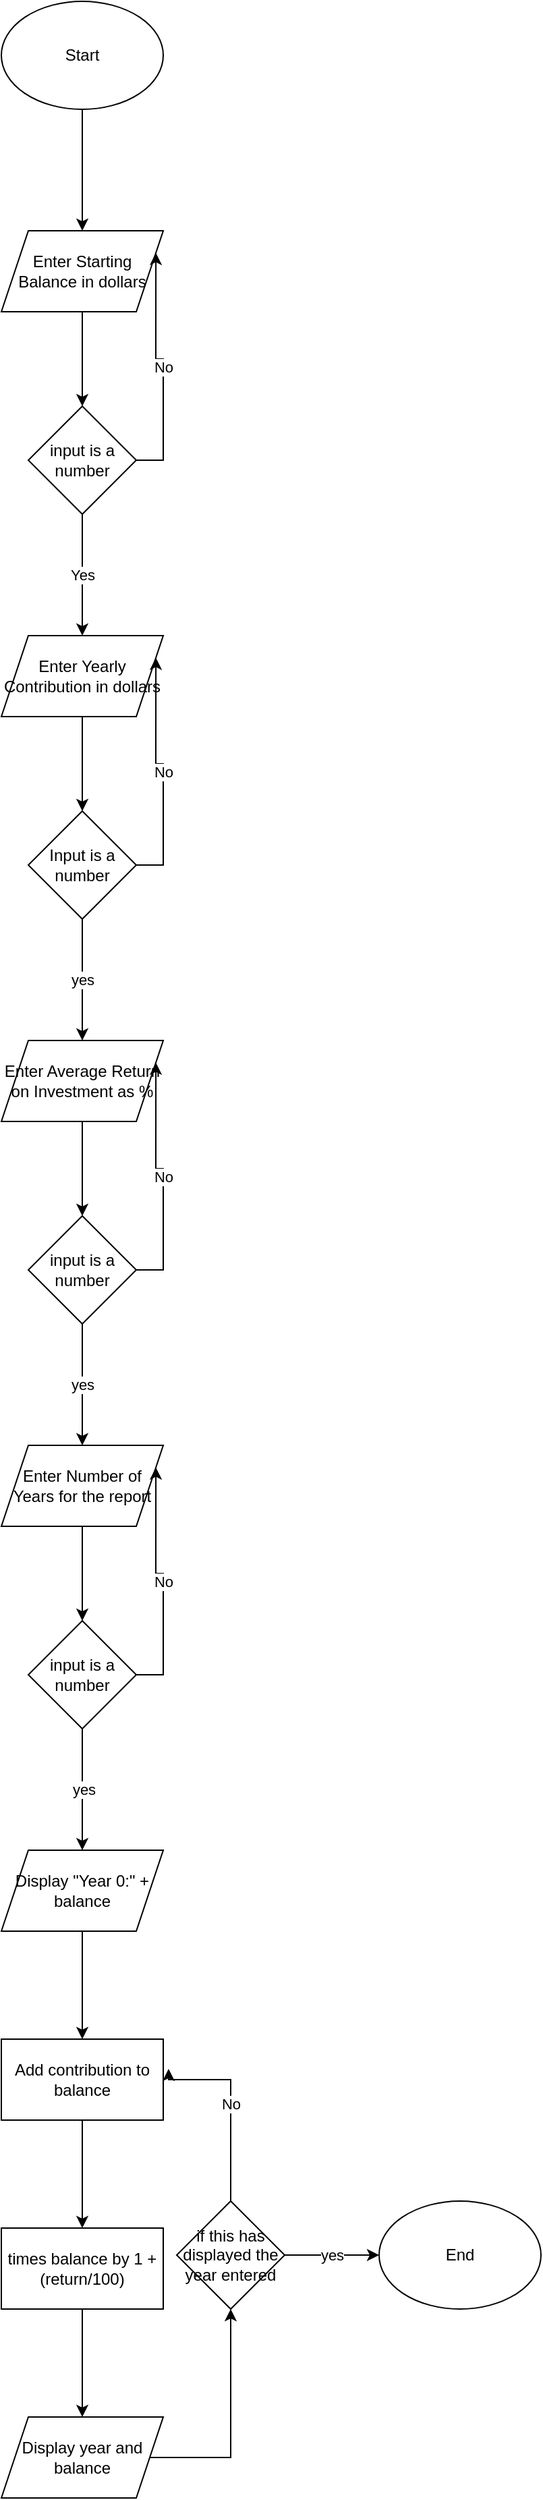 <mxfile version="13.6.9" type="device"><diagram id="GLDH58qP85Arfa8-FCXY" name="Page-1"><mxGraphModel dx="340" dy="754" grid="1" gridSize="10" guides="1" tooltips="1" connect="1" arrows="1" fold="1" page="1" pageScale="1" pageWidth="850" pageHeight="1100" math="0" shadow="0"><root><mxCell id="0"/><mxCell id="1" parent="0"/><mxCell id="oCMqW8wba6jAQgS6YmWb-3" value="" style="edgeStyle=orthogonalEdgeStyle;rounded=0;orthogonalLoop=1;jettySize=auto;html=1;" edge="1" parent="1" source="oCMqW8wba6jAQgS6YmWb-1" target="oCMqW8wba6jAQgS6YmWb-2"><mxGeometry relative="1" as="geometry"/></mxCell><mxCell id="oCMqW8wba6jAQgS6YmWb-1" value="Start" style="ellipse;whiteSpace=wrap;html=1;" vertex="1" parent="1"><mxGeometry x="130" width="120" height="80" as="geometry"/></mxCell><mxCell id="oCMqW8wba6jAQgS6YmWb-5" value="" style="edgeStyle=orthogonalEdgeStyle;rounded=0;orthogonalLoop=1;jettySize=auto;html=1;" edge="1" parent="1" source="oCMqW8wba6jAQgS6YmWb-2" target="oCMqW8wba6jAQgS6YmWb-4"><mxGeometry relative="1" as="geometry"/></mxCell><mxCell id="oCMqW8wba6jAQgS6YmWb-2" value="Enter Starting Balance in dollars" style="shape=parallelogram;perimeter=parallelogramPerimeter;whiteSpace=wrap;html=1;fixedSize=1;" vertex="1" parent="1"><mxGeometry x="130" y="170" width="120" height="60" as="geometry"/></mxCell><mxCell id="oCMqW8wba6jAQgS6YmWb-7" value="Yes" style="edgeStyle=orthogonalEdgeStyle;rounded=0;orthogonalLoop=1;jettySize=auto;html=1;" edge="1" parent="1" source="oCMqW8wba6jAQgS6YmWb-4" target="oCMqW8wba6jAQgS6YmWb-6"><mxGeometry relative="1" as="geometry"/></mxCell><mxCell id="oCMqW8wba6jAQgS6YmWb-35" value="No" style="edgeStyle=orthogonalEdgeStyle;rounded=0;orthogonalLoop=1;jettySize=auto;html=1;exitX=1;exitY=0.5;exitDx=0;exitDy=0;entryX=1;entryY=0.25;entryDx=0;entryDy=0;" edge="1" parent="1" source="oCMqW8wba6jAQgS6YmWb-4" target="oCMqW8wba6jAQgS6YmWb-2"><mxGeometry relative="1" as="geometry"/></mxCell><mxCell id="oCMqW8wba6jAQgS6YmWb-4" value="input is a number" style="rhombus;whiteSpace=wrap;html=1;" vertex="1" parent="1"><mxGeometry x="150" y="300" width="80" height="80" as="geometry"/></mxCell><mxCell id="oCMqW8wba6jAQgS6YmWb-9" value="" style="edgeStyle=orthogonalEdgeStyle;rounded=0;orthogonalLoop=1;jettySize=auto;html=1;" edge="1" parent="1" source="oCMqW8wba6jAQgS6YmWb-6" target="oCMqW8wba6jAQgS6YmWb-8"><mxGeometry relative="1" as="geometry"/></mxCell><mxCell id="oCMqW8wba6jAQgS6YmWb-6" value="Enter Yearly Contribution in dollars" style="shape=parallelogram;perimeter=parallelogramPerimeter;whiteSpace=wrap;html=1;fixedSize=1;" vertex="1" parent="1"><mxGeometry x="130" y="470" width="120" height="60" as="geometry"/></mxCell><mxCell id="oCMqW8wba6jAQgS6YmWb-11" value="yes" style="edgeStyle=orthogonalEdgeStyle;rounded=0;orthogonalLoop=1;jettySize=auto;html=1;" edge="1" parent="1" source="oCMqW8wba6jAQgS6YmWb-8" target="oCMqW8wba6jAQgS6YmWb-10"><mxGeometry relative="1" as="geometry"/></mxCell><mxCell id="oCMqW8wba6jAQgS6YmWb-36" value="No" style="edgeStyle=orthogonalEdgeStyle;rounded=0;orthogonalLoop=1;jettySize=auto;html=1;exitX=1;exitY=0.5;exitDx=0;exitDy=0;entryX=1;entryY=0.25;entryDx=0;entryDy=0;" edge="1" parent="1" source="oCMqW8wba6jAQgS6YmWb-8" target="oCMqW8wba6jAQgS6YmWb-6"><mxGeometry relative="1" as="geometry"/></mxCell><mxCell id="oCMqW8wba6jAQgS6YmWb-8" value="Input is a number" style="rhombus;whiteSpace=wrap;html=1;" vertex="1" parent="1"><mxGeometry x="150" y="600" width="80" height="80" as="geometry"/></mxCell><mxCell id="oCMqW8wba6jAQgS6YmWb-13" value="" style="edgeStyle=orthogonalEdgeStyle;rounded=0;orthogonalLoop=1;jettySize=auto;html=1;" edge="1" parent="1" source="oCMqW8wba6jAQgS6YmWb-10" target="oCMqW8wba6jAQgS6YmWb-12"><mxGeometry relative="1" as="geometry"/></mxCell><mxCell id="oCMqW8wba6jAQgS6YmWb-10" value="Enter Average Return on Investment as %" style="shape=parallelogram;perimeter=parallelogramPerimeter;whiteSpace=wrap;html=1;fixedSize=1;" vertex="1" parent="1"><mxGeometry x="130" y="770" width="120" height="60" as="geometry"/></mxCell><mxCell id="oCMqW8wba6jAQgS6YmWb-15" value="yes" style="edgeStyle=orthogonalEdgeStyle;rounded=0;orthogonalLoop=1;jettySize=auto;html=1;" edge="1" parent="1" source="oCMqW8wba6jAQgS6YmWb-12" target="oCMqW8wba6jAQgS6YmWb-14"><mxGeometry relative="1" as="geometry"/></mxCell><mxCell id="oCMqW8wba6jAQgS6YmWb-37" value="No" style="edgeStyle=orthogonalEdgeStyle;rounded=0;orthogonalLoop=1;jettySize=auto;html=1;exitX=1;exitY=0.5;exitDx=0;exitDy=0;entryX=1;entryY=0.25;entryDx=0;entryDy=0;" edge="1" parent="1" source="oCMqW8wba6jAQgS6YmWb-12" target="oCMqW8wba6jAQgS6YmWb-10"><mxGeometry relative="1" as="geometry"/></mxCell><mxCell id="oCMqW8wba6jAQgS6YmWb-12" value="input is a number" style="rhombus;whiteSpace=wrap;html=1;" vertex="1" parent="1"><mxGeometry x="150" y="900" width="80" height="80" as="geometry"/></mxCell><mxCell id="oCMqW8wba6jAQgS6YmWb-17" value="" style="edgeStyle=orthogonalEdgeStyle;rounded=0;orthogonalLoop=1;jettySize=auto;html=1;" edge="1" parent="1" source="oCMqW8wba6jAQgS6YmWb-14" target="oCMqW8wba6jAQgS6YmWb-16"><mxGeometry relative="1" as="geometry"/></mxCell><mxCell id="oCMqW8wba6jAQgS6YmWb-14" value="Enter Number of Years for the report" style="shape=parallelogram;perimeter=parallelogramPerimeter;whiteSpace=wrap;html=1;fixedSize=1;" vertex="1" parent="1"><mxGeometry x="130" y="1070" width="120" height="60" as="geometry"/></mxCell><mxCell id="oCMqW8wba6jAQgS6YmWb-19" value="yes" style="edgeStyle=orthogonalEdgeStyle;rounded=0;orthogonalLoop=1;jettySize=auto;html=1;" edge="1" parent="1" source="oCMqW8wba6jAQgS6YmWb-16"><mxGeometry relative="1" as="geometry"><mxPoint x="190" y="1370" as="targetPoint"/></mxGeometry></mxCell><mxCell id="oCMqW8wba6jAQgS6YmWb-38" value="No" style="edgeStyle=orthogonalEdgeStyle;rounded=0;orthogonalLoop=1;jettySize=auto;html=1;exitX=1;exitY=0.5;exitDx=0;exitDy=0;entryX=1;entryY=0.25;entryDx=0;entryDy=0;" edge="1" parent="1" source="oCMqW8wba6jAQgS6YmWb-16" target="oCMqW8wba6jAQgS6YmWb-14"><mxGeometry relative="1" as="geometry"/></mxCell><mxCell id="oCMqW8wba6jAQgS6YmWb-16" value="input is a number" style="rhombus;whiteSpace=wrap;html=1;" vertex="1" parent="1"><mxGeometry x="150" y="1200" width="80" height="80" as="geometry"/></mxCell><mxCell id="oCMqW8wba6jAQgS6YmWb-24" value="" style="edgeStyle=orthogonalEdgeStyle;rounded=0;orthogonalLoop=1;jettySize=auto;html=1;" edge="1" parent="1" source="oCMqW8wba6jAQgS6YmWb-22" target="oCMqW8wba6jAQgS6YmWb-23"><mxGeometry relative="1" as="geometry"/></mxCell><mxCell id="oCMqW8wba6jAQgS6YmWb-22" value="Display &quot;Year 0:&quot; + balance" style="shape=parallelogram;perimeter=parallelogramPerimeter;whiteSpace=wrap;html=1;fixedSize=1;" vertex="1" parent="1"><mxGeometry x="130" y="1370" width="120" height="60" as="geometry"/></mxCell><mxCell id="oCMqW8wba6jAQgS6YmWb-26" value="" style="edgeStyle=orthogonalEdgeStyle;rounded=0;orthogonalLoop=1;jettySize=auto;html=1;" edge="1" parent="1" source="oCMqW8wba6jAQgS6YmWb-23" target="oCMqW8wba6jAQgS6YmWb-25"><mxGeometry relative="1" as="geometry"/></mxCell><mxCell id="oCMqW8wba6jAQgS6YmWb-23" value="Add contribution to balance" style="whiteSpace=wrap;html=1;" vertex="1" parent="1"><mxGeometry x="130" y="1510" width="120" height="60" as="geometry"/></mxCell><mxCell id="oCMqW8wba6jAQgS6YmWb-28" value="" style="edgeStyle=orthogonalEdgeStyle;rounded=0;orthogonalLoop=1;jettySize=auto;html=1;" edge="1" parent="1" source="oCMqW8wba6jAQgS6YmWb-25" target="oCMqW8wba6jAQgS6YmWb-27"><mxGeometry relative="1" as="geometry"/></mxCell><mxCell id="oCMqW8wba6jAQgS6YmWb-25" value="times balance by 1 + (return/100)" style="whiteSpace=wrap;html=1;" vertex="1" parent="1"><mxGeometry x="130" y="1650" width="120" height="60" as="geometry"/></mxCell><mxCell id="oCMqW8wba6jAQgS6YmWb-31" style="edgeStyle=orthogonalEdgeStyle;rounded=0;orthogonalLoop=1;jettySize=auto;html=1;exitX=1;exitY=0.5;exitDx=0;exitDy=0;" edge="1" parent="1" source="oCMqW8wba6jAQgS6YmWb-27" target="oCMqW8wba6jAQgS6YmWb-30"><mxGeometry relative="1" as="geometry"/></mxCell><mxCell id="oCMqW8wba6jAQgS6YmWb-27" value="Display year and balance" style="shape=parallelogram;perimeter=parallelogramPerimeter;whiteSpace=wrap;html=1;fixedSize=1;" vertex="1" parent="1"><mxGeometry x="130" y="1790" width="120" height="60" as="geometry"/></mxCell><mxCell id="oCMqW8wba6jAQgS6YmWb-33" value="yes" style="edgeStyle=orthogonalEdgeStyle;rounded=0;orthogonalLoop=1;jettySize=auto;html=1;exitX=1;exitY=0.5;exitDx=0;exitDy=0;entryX=0;entryY=0.5;entryDx=0;entryDy=0;" edge="1" parent="1" source="oCMqW8wba6jAQgS6YmWb-30" target="oCMqW8wba6jAQgS6YmWb-32"><mxGeometry relative="1" as="geometry"/></mxCell><mxCell id="oCMqW8wba6jAQgS6YmWb-34" value="No" style="edgeStyle=orthogonalEdgeStyle;rounded=0;orthogonalLoop=1;jettySize=auto;html=1;exitX=0.5;exitY=0;exitDx=0;exitDy=0;entryX=1.033;entryY=0.367;entryDx=0;entryDy=0;entryPerimeter=0;" edge="1" parent="1" source="oCMqW8wba6jAQgS6YmWb-30" target="oCMqW8wba6jAQgS6YmWb-23"><mxGeometry relative="1" as="geometry"><Array as="points"><mxPoint x="300" y="1540"/><mxPoint x="254" y="1540"/></Array></mxGeometry></mxCell><mxCell id="oCMqW8wba6jAQgS6YmWb-30" value="if this has displayed the year entered" style="rhombus;whiteSpace=wrap;html=1;" vertex="1" parent="1"><mxGeometry x="260" y="1630" width="80" height="80" as="geometry"/></mxCell><mxCell id="oCMqW8wba6jAQgS6YmWb-32" value="End" style="ellipse;whiteSpace=wrap;html=1;" vertex="1" parent="1"><mxGeometry x="410" y="1630" width="120" height="80" as="geometry"/></mxCell></root></mxGraphModel></diagram></mxfile>